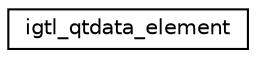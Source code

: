 digraph "Graphical Class Hierarchy"
{
  edge [fontname="Helvetica",fontsize="10",labelfontname="Helvetica",labelfontsize="10"];
  node [fontname="Helvetica",fontsize="10",shape=record];
  rankdir="LR";
  Node1 [label="igtl_qtdata_element",height=0.2,width=0.4,color="black", fillcolor="white", style="filled",URL="$structigtl__qtdata__element.html"];
}
